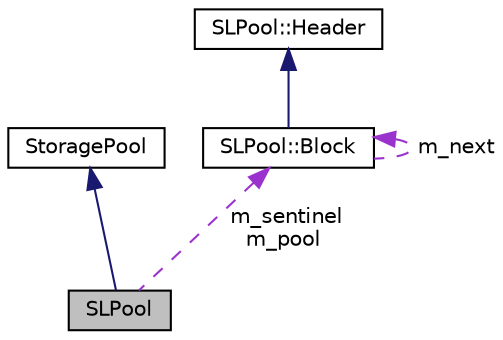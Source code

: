 digraph "SLPool"
{
  edge [fontname="Helvetica",fontsize="10",labelfontname="Helvetica",labelfontsize="10"];
  node [fontname="Helvetica",fontsize="10",shape=record];
  Node2 [label="SLPool",height=0.2,width=0.4,color="black", fillcolor="grey75", style="filled", fontcolor="black"];
  Node3 -> Node2 [dir="back",color="midnightblue",fontsize="10",style="solid",fontname="Helvetica"];
  Node3 [label="StoragePool",height=0.2,width=0.4,color="black", fillcolor="white", style="filled",URL="$da/da7/classStoragePool.html"];
  Node4 -> Node2 [dir="back",color="darkorchid3",fontsize="10",style="dashed",label=" m_sentinel\nm_pool" ,fontname="Helvetica"];
  Node4 [label="SLPool::Block",height=0.2,width=0.4,color="black", fillcolor="white", style="filled",URL="$d7/de1/structSLPool_1_1Block.html"];
  Node5 -> Node4 [dir="back",color="midnightblue",fontsize="10",style="solid",fontname="Helvetica"];
  Node5 [label="SLPool::Header",height=0.2,width=0.4,color="black", fillcolor="white", style="filled",URL="$d7/d53/structSLPool_1_1Header.html"];
  Node4 -> Node4 [dir="back",color="darkorchid3",fontsize="10",style="dashed",label=" m_next" ,fontname="Helvetica"];
}
